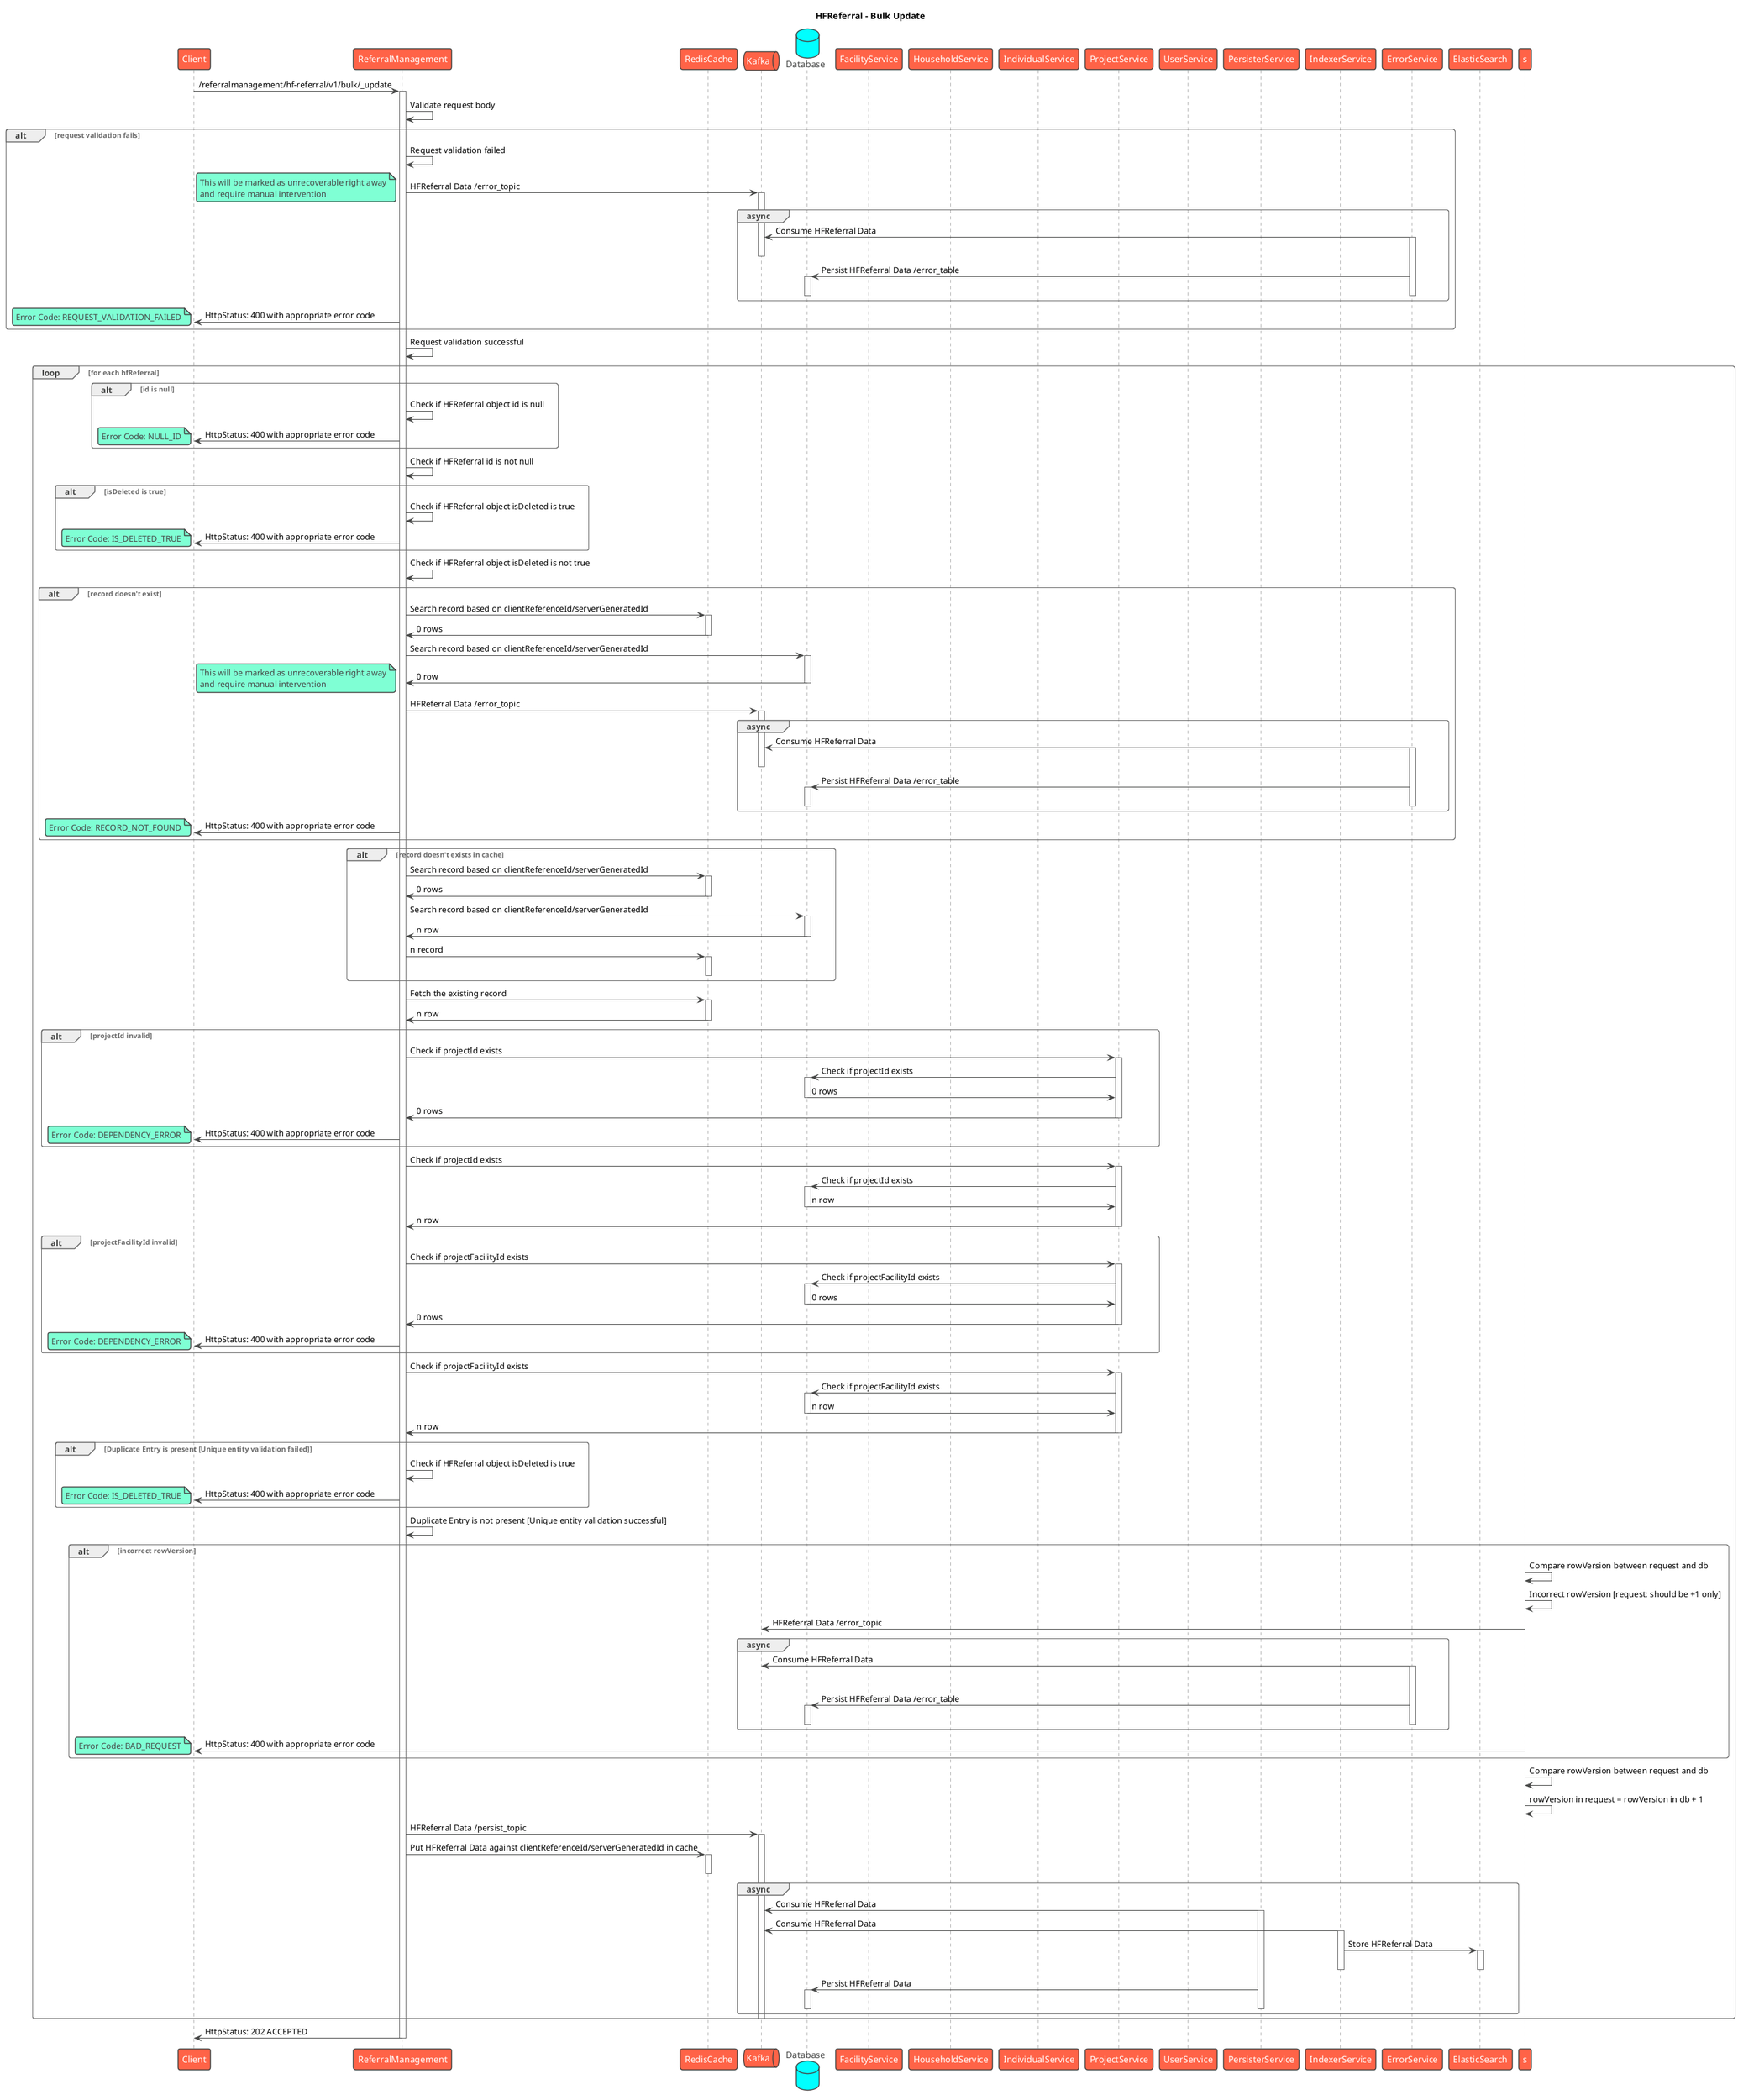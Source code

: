 @startuml
title HFReferral - Bulk Update
!theme vibrant
participant Client as c
participant ReferralManagement as rm
participant RedisCache as rc
queue Kafka as k
database Database as db
participant FacilityService as fs
participant HouseholdService as hs
participant IndividualService as inds
participant ProjectService as ps
participant UserService as us
participant PersisterService as prs
participant IndexerService as idx
participant ErrorService as es
participant ElasticSearch as el

c -> rm : /referralmanagement/hf-referral/v1/bulk/_update
activate rm
rm -> rm : Validate request body

alt request validation fails
    rm -> rm: Request validation failed
    rm -> k: HFReferral Data /error_topic
    note left
        This will be marked as unrecoverable right away
        and require manual intervention
    end note
    activate k
    group async
        es -> k: Consume HFReferral Data
        activate es
        deactivate k
        es -> db: Persist HFReferral Data /error_table
        activate db
        deactivate db
        deactivate es
    end
    rm -> c: HttpStatus: 400 with appropriate error code
    note left
      Error Code: REQUEST_VALIDATION_FAILED
    end note
end
rm -> rm: Request validation successful
loop for each hfReferral
    alt id is null
        rm -> rm: Check if HFReferral object id is null
        rm -> c: HttpStatus: 400 with appropriate error code
        note left
           Error Code: NULL_ID
        end note
    end
    rm -> rm: Check if HFReferral id is not null
    alt isDeleted is true
        rm -> rm: Check if HFReferral object isDeleted is true
        rm -> c: HttpStatus: 400 with appropriate error code
        note left
           Error Code: IS_DELETED_TRUE
        end note
    end
    rm -> rm: Check if HFReferral object isDeleted is not true
    alt record doesn't exist
        rm -> rc: Search record based on clientReferenceId/serverGeneratedId
        activate rc
        rc -> rm: 0 rows
        deactivate rc
        rm -> db: Search record based on clientReferenceId/serverGeneratedId
        activate db
        db -> rm: 0 row
        deactivate db
        note left
            This will be marked as unrecoverable right away
            and require manual intervention
        end note
        rm -> k: HFReferral Data /error_topic
        activate k
        group async
            es -> k: Consume HFReferral Data
            activate es
            deactivate k
            es -> db: Persist HFReferral Data /error_table
            activate db
            deactivate db
            deactivate es
        end
        rm -> c: HttpStatus: 400 with appropriate error code
        note left
          Error Code: RECORD_NOT_FOUND
        end note
    end
    alt record doesn't exists in cache
        rm -> rc: Search record based on clientReferenceId/serverGeneratedId
        activate rc
        rc -> rm: 0 rows
        deactivate rc
        rm -> db: Search record based on clientReferenceId/serverGeneratedId
        activate db
        db -> rm: n row
        deactivate db
        rm -> rc: n record
        activate rc
        deactivate rc
    end
    rm -> rc: Fetch the existing record
    activate rc
    rc -> rm: n row
    deactivate rc
    alt projectId invalid
        rm -> ps: Check if projectId exists
        activate ps
        ps -> db: Check if projectId exists
        activate db
        db -> ps: 0 rows
        deactivate db
        ps -> rm: 0 rows
        deactivate ps
        rm -> c: HttpStatus: 400 with appropriate error code
        note left
           Error Code: DEPENDENCY_ERROR
        end note
    end
    rm -> ps: Check if projectId exists
    activate ps
    ps -> db: Check if projectId exists
    activate db
    db -> ps: n row
    deactivate db
    ps -> rm: n row
    deactivate ps
    alt projectFacilityId invalid
            rm -> ps: Check if projectFacilityId exists
            activate ps
            ps -> db: Check if projectFacilityId exists
            activate db
            db -> ps: 0 rows
            deactivate db
            ps -> rm: 0 rows
            deactivate ps
            rm -> c: HttpStatus: 400 with appropriate error code
            note left
               Error Code: DEPENDENCY_ERROR
            end note
        end
        rm -> ps: Check if projectFacilityId exists
        activate ps
        ps -> db: Check if projectFacilityId exists
        activate db
        db -> ps: n row
        deactivate db
        ps -> rm: n row
        deactivate ps
    alt Duplicate Entry is present [Unique entity validation failed]
        rm -> rm: Check if HFReferral object isDeleted is true
        rm -> c: HttpStatus: 400 with appropriate error code
        note left
           Error Code: IS_DELETED_TRUE
        end note
    end
    rm -> rm: Duplicate Entry is not present [Unique entity validation successful]
    alt incorrect rowVersion
        s -> s: Compare rowVersion between request and db
        s -> s: Incorrect rowVersion [request: should be +1 only]
        s -> k: HFReferral Data /error_topic
        group async
            es -> k: Consume HFReferral Data
            activate es
            deactivate k
            es -> db: Persist HFReferral Data /error_table
            activate db
            deactivate db
            deactivate es
        end
        s -> c: HttpStatus: 400 with appropriate error code
        note left
          Error Code: BAD_REQUEST
        end note
    end
    s -> s: Compare rowVersion between request and db
    s -> s: rowVersion in request = rowVersion in db + 1
    rm -> k: HFReferral Data /persist_topic
    activate k
    rm -> rc: Put HFReferral Data against clientReferenceId/serverGeneratedId in cache
    activate rc
    deactivate rc
    group async
        prs -> k: Consume HFReferral Data
        activate prs
        idx -> k: Consume HFReferral Data
        activate idx
        idx -> el: Store HFReferral Data
        activate el
        deactivate el
        deactivate idx
        prs -> db: Persist HFReferral Data
        activate db
        deactivate db
        deactivate prs
    end
    deactivate k
end
rm -> c : HttpStatus: 202 ACCEPTED
deactivate rm

@enduml